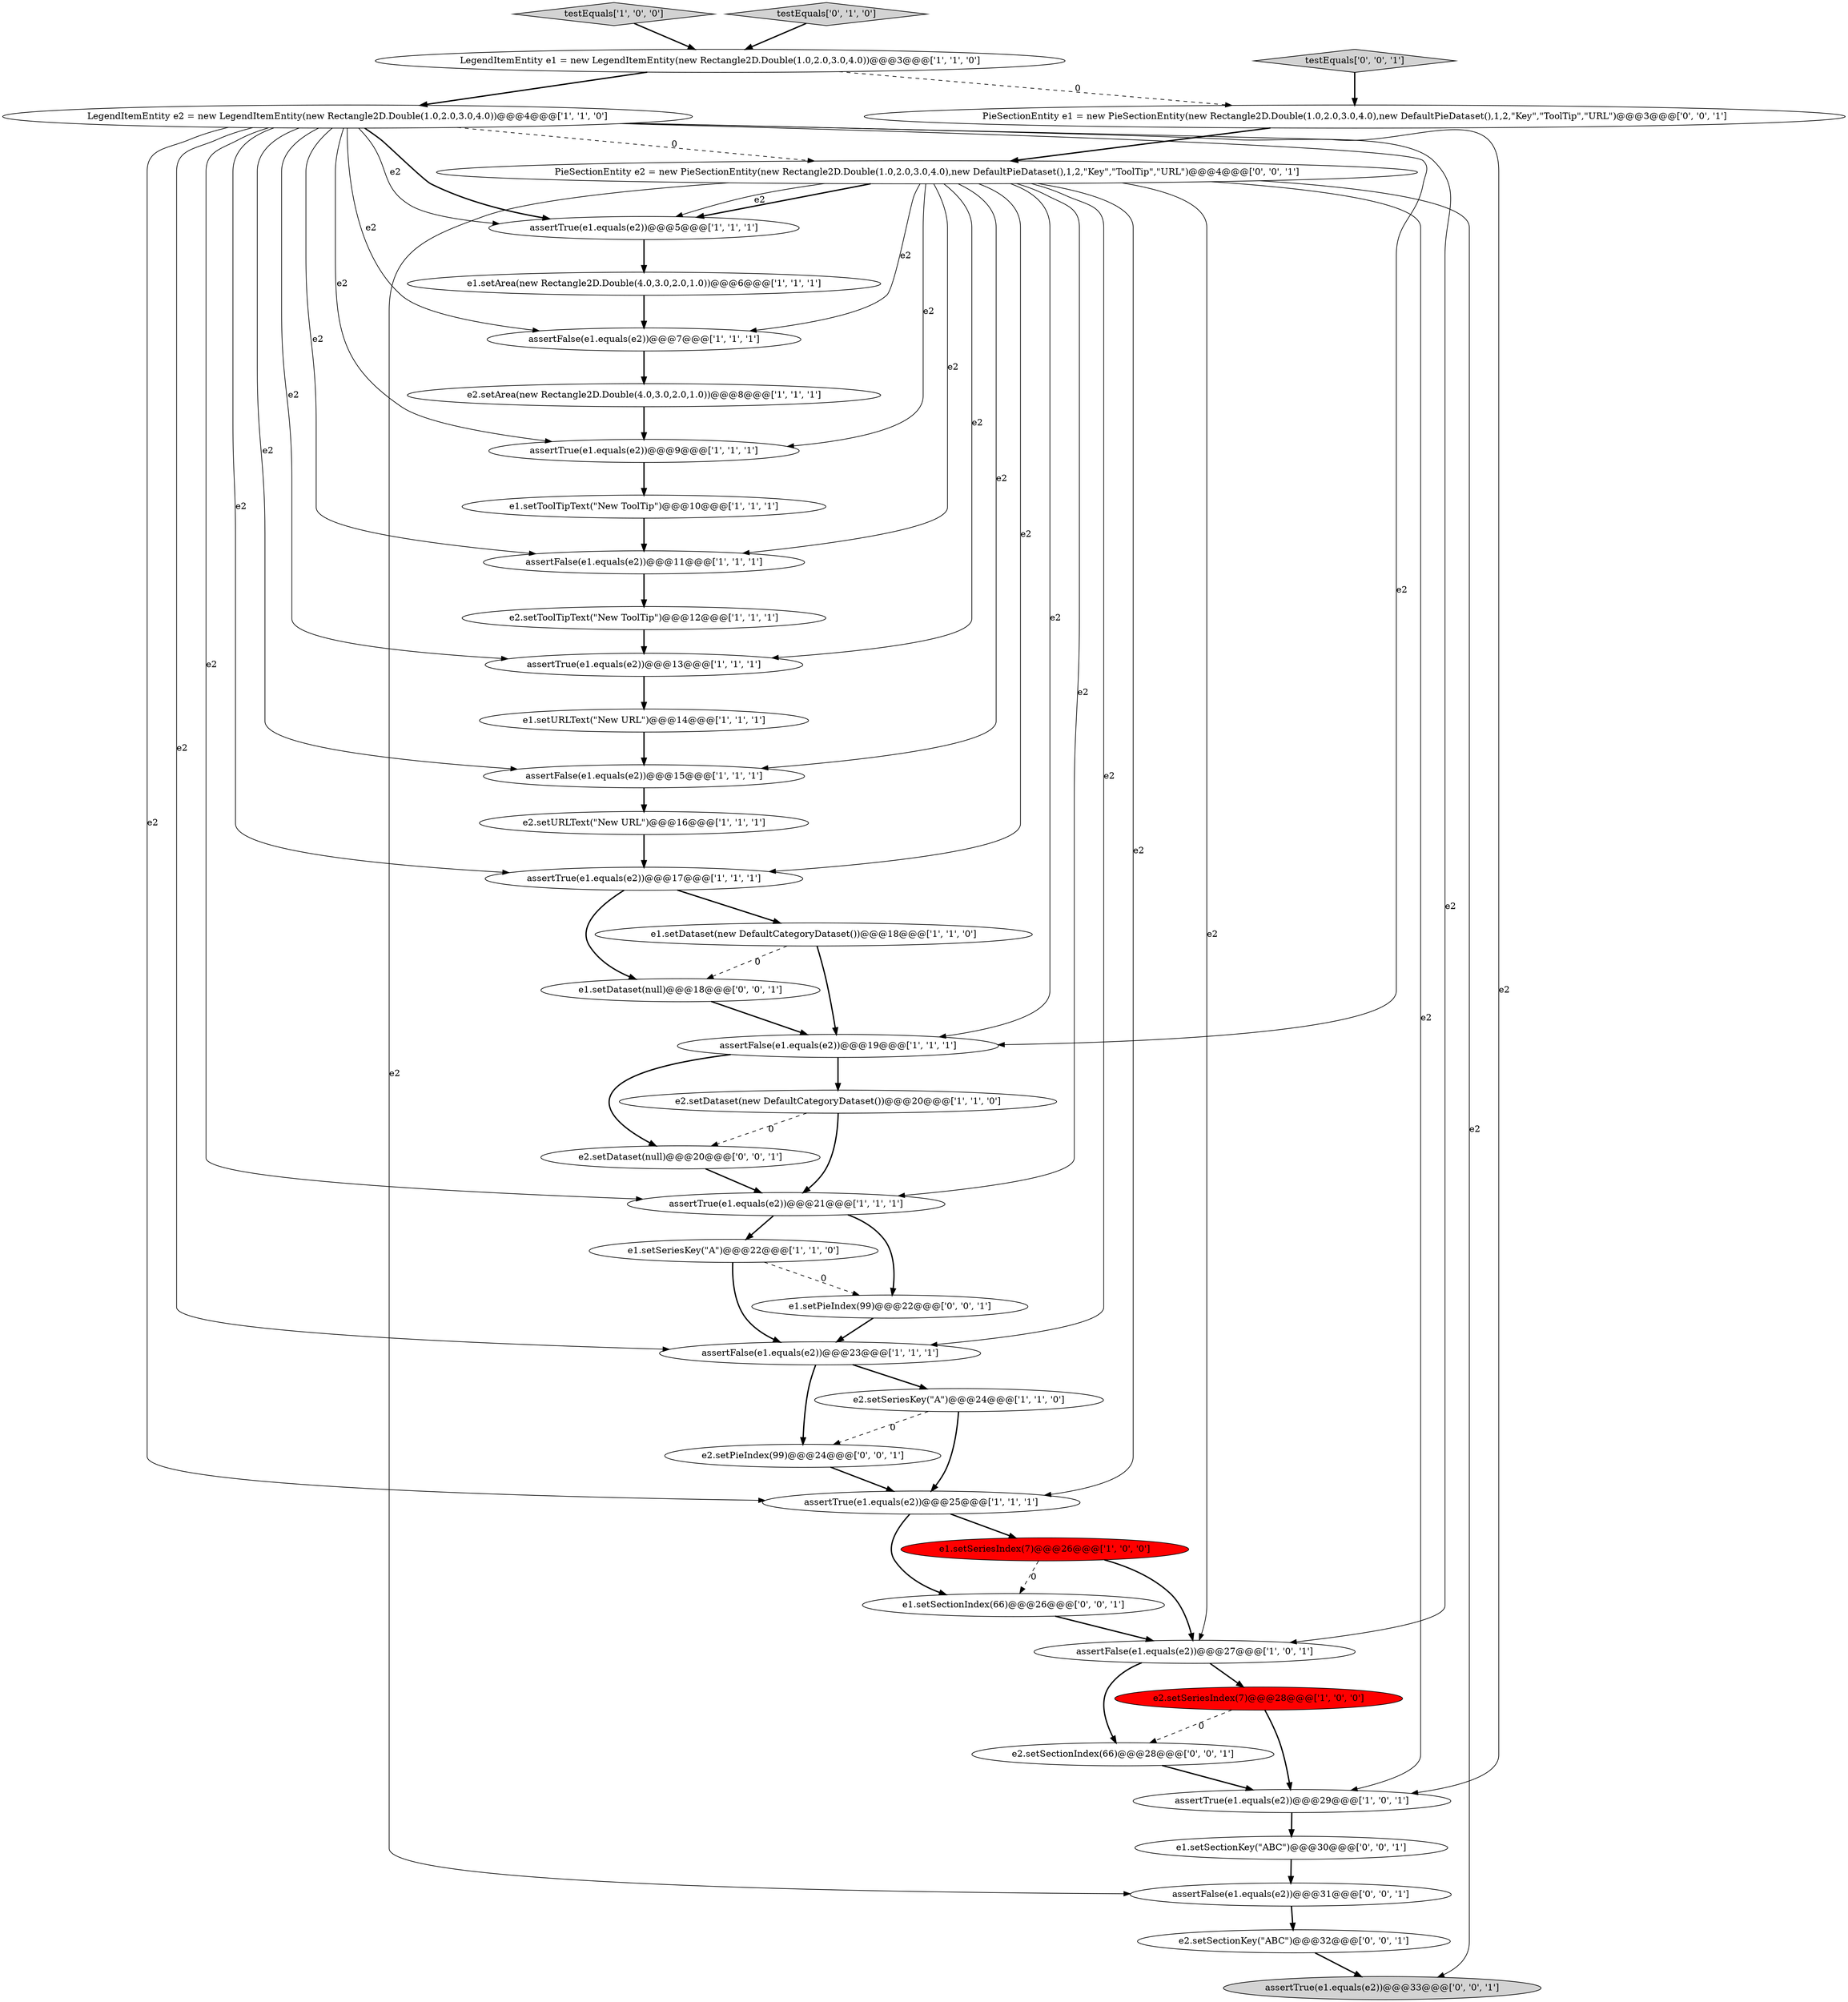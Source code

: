 digraph {
16 [style = filled, label = "assertFalse(e1.equals(e2))@@@7@@@['1', '1', '1']", fillcolor = white, shape = ellipse image = "AAA0AAABBB1BBB"];
1 [style = filled, label = "e1.setSeriesIndex(7)@@@26@@@['1', '0', '0']", fillcolor = red, shape = ellipse image = "AAA1AAABBB1BBB"];
9 [style = filled, label = "e1.setArea(new Rectangle2D.Double(4.0,3.0,2.0,1.0))@@@6@@@['1', '1', '1']", fillcolor = white, shape = ellipse image = "AAA0AAABBB1BBB"];
30 [style = filled, label = "e2.setSectionKey(\"ABC\")@@@32@@@['0', '0', '1']", fillcolor = white, shape = ellipse image = "AAA0AAABBB3BBB"];
8 [style = filled, label = "e1.setToolTipText(\"New ToolTip\")@@@10@@@['1', '1', '1']", fillcolor = white, shape = ellipse image = "AAA0AAABBB1BBB"];
20 [style = filled, label = "assertTrue(e1.equals(e2))@@@21@@@['1', '1', '1']", fillcolor = white, shape = ellipse image = "AAA0AAABBB1BBB"];
4 [style = filled, label = "e1.setDataset(new DefaultCategoryDataset())@@@18@@@['1', '1', '0']", fillcolor = white, shape = ellipse image = "AAA0AAABBB1BBB"];
41 [style = filled, label = "assertTrue(e1.equals(e2))@@@33@@@['0', '0', '1']", fillcolor = lightgray, shape = ellipse image = "AAA0AAABBB3BBB"];
23 [style = filled, label = "e2.setArea(new Rectangle2D.Double(4.0,3.0,2.0,1.0))@@@8@@@['1', '1', '1']", fillcolor = white, shape = ellipse image = "AAA0AAABBB1BBB"];
26 [style = filled, label = "e1.setURLText(\"New URL\")@@@14@@@['1', '1', '1']", fillcolor = white, shape = ellipse image = "AAA0AAABBB1BBB"];
18 [style = filled, label = "e2.setDataset(new DefaultCategoryDataset())@@@20@@@['1', '1', '0']", fillcolor = white, shape = ellipse image = "AAA0AAABBB1BBB"];
6 [style = filled, label = "e2.setSeriesIndex(7)@@@28@@@['1', '0', '0']", fillcolor = red, shape = ellipse image = "AAA1AAABBB1BBB"];
0 [style = filled, label = "assertTrue(e1.equals(e2))@@@13@@@['1', '1', '1']", fillcolor = white, shape = ellipse image = "AAA0AAABBB1BBB"];
21 [style = filled, label = "assertFalse(e1.equals(e2))@@@11@@@['1', '1', '1']", fillcolor = white, shape = ellipse image = "AAA0AAABBB1BBB"];
10 [style = filled, label = "assertTrue(e1.equals(e2))@@@25@@@['1', '1', '1']", fillcolor = white, shape = ellipse image = "AAA0AAABBB1BBB"];
22 [style = filled, label = "assertFalse(e1.equals(e2))@@@19@@@['1', '1', '1']", fillcolor = white, shape = ellipse image = "AAA0AAABBB1BBB"];
19 [style = filled, label = "assertTrue(e1.equals(e2))@@@29@@@['1', '0', '1']", fillcolor = white, shape = ellipse image = "AAA0AAABBB1BBB"];
31 [style = filled, label = "e2.setDataset(null)@@@20@@@['0', '0', '1']", fillcolor = white, shape = ellipse image = "AAA0AAABBB3BBB"];
13 [style = filled, label = "e1.setSeriesKey(\"A\")@@@22@@@['1', '1', '0']", fillcolor = white, shape = ellipse image = "AAA0AAABBB1BBB"];
40 [style = filled, label = "e2.setPieIndex(99)@@@24@@@['0', '0', '1']", fillcolor = white, shape = ellipse image = "AAA0AAABBB3BBB"];
36 [style = filled, label = "testEquals['0', '0', '1']", fillcolor = lightgray, shape = diamond image = "AAA0AAABBB3BBB"];
15 [style = filled, label = "testEquals['1', '0', '0']", fillcolor = lightgray, shape = diamond image = "AAA0AAABBB1BBB"];
3 [style = filled, label = "e2.setToolTipText(\"New ToolTip\")@@@12@@@['1', '1', '1']", fillcolor = white, shape = ellipse image = "AAA0AAABBB1BBB"];
35 [style = filled, label = "e2.setSectionIndex(66)@@@28@@@['0', '0', '1']", fillcolor = white, shape = ellipse image = "AAA0AAABBB3BBB"];
24 [style = filled, label = "LegendItemEntity e1 = new LegendItemEntity(new Rectangle2D.Double(1.0,2.0,3.0,4.0))@@@3@@@['1', '1', '0']", fillcolor = white, shape = ellipse image = "AAA0AAABBB1BBB"];
28 [style = filled, label = "testEquals['0', '1', '0']", fillcolor = lightgray, shape = diamond image = "AAA0AAABBB2BBB"];
37 [style = filled, label = "e1.setDataset(null)@@@18@@@['0', '0', '1']", fillcolor = white, shape = ellipse image = "AAA0AAABBB3BBB"];
34 [style = filled, label = "PieSectionEntity e2 = new PieSectionEntity(new Rectangle2D.Double(1.0,2.0,3.0,4.0),new DefaultPieDataset(),1,2,\"Key\",\"ToolTip\",\"URL\")@@@4@@@['0', '0', '1']", fillcolor = white, shape = ellipse image = "AAA0AAABBB3BBB"];
25 [style = filled, label = "e2.setURLText(\"New URL\")@@@16@@@['1', '1', '1']", fillcolor = white, shape = ellipse image = "AAA0AAABBB1BBB"];
33 [style = filled, label = "e1.setSectionIndex(66)@@@26@@@['0', '0', '1']", fillcolor = white, shape = ellipse image = "AAA0AAABBB3BBB"];
7 [style = filled, label = "assertTrue(e1.equals(e2))@@@9@@@['1', '1', '1']", fillcolor = white, shape = ellipse image = "AAA0AAABBB1BBB"];
14 [style = filled, label = "LegendItemEntity e2 = new LegendItemEntity(new Rectangle2D.Double(1.0,2.0,3.0,4.0))@@@4@@@['1', '1', '0']", fillcolor = white, shape = ellipse image = "AAA0AAABBB1BBB"];
39 [style = filled, label = "PieSectionEntity e1 = new PieSectionEntity(new Rectangle2D.Double(1.0,2.0,3.0,4.0),new DefaultPieDataset(),1,2,\"Key\",\"ToolTip\",\"URL\")@@@3@@@['0', '0', '1']", fillcolor = white, shape = ellipse image = "AAA0AAABBB3BBB"];
29 [style = filled, label = "assertFalse(e1.equals(e2))@@@31@@@['0', '0', '1']", fillcolor = white, shape = ellipse image = "AAA0AAABBB3BBB"];
32 [style = filled, label = "e1.setSectionKey(\"ABC\")@@@30@@@['0', '0', '1']", fillcolor = white, shape = ellipse image = "AAA0AAABBB3BBB"];
38 [style = filled, label = "e1.setPieIndex(99)@@@22@@@['0', '0', '1']", fillcolor = white, shape = ellipse image = "AAA0AAABBB3BBB"];
5 [style = filled, label = "assertTrue(e1.equals(e2))@@@5@@@['1', '1', '1']", fillcolor = white, shape = ellipse image = "AAA0AAABBB1BBB"];
17 [style = filled, label = "assertFalse(e1.equals(e2))@@@27@@@['1', '0', '1']", fillcolor = white, shape = ellipse image = "AAA0AAABBB1BBB"];
2 [style = filled, label = "assertTrue(e1.equals(e2))@@@17@@@['1', '1', '1']", fillcolor = white, shape = ellipse image = "AAA0AAABBB1BBB"];
12 [style = filled, label = "assertFalse(e1.equals(e2))@@@23@@@['1', '1', '1']", fillcolor = white, shape = ellipse image = "AAA0AAABBB1BBB"];
27 [style = filled, label = "e2.setSeriesKey(\"A\")@@@24@@@['1', '1', '0']", fillcolor = white, shape = ellipse image = "AAA0AAABBB1BBB"];
11 [style = filled, label = "assertFalse(e1.equals(e2))@@@15@@@['1', '1', '1']", fillcolor = white, shape = ellipse image = "AAA0AAABBB1BBB"];
14->20 [style = solid, label="e2"];
40->10 [style = bold, label=""];
34->11 [style = solid, label="e2"];
34->2 [style = solid, label="e2"];
1->33 [style = dashed, label="0"];
14->16 [style = solid, label="e2"];
30->41 [style = bold, label=""];
20->13 [style = bold, label=""];
14->19 [style = solid, label="e2"];
0->26 [style = bold, label=""];
34->21 [style = solid, label="e2"];
34->17 [style = solid, label="e2"];
5->9 [style = bold, label=""];
29->30 [style = bold, label=""];
17->6 [style = bold, label=""];
14->21 [style = solid, label="e2"];
14->17 [style = solid, label="e2"];
34->5 [style = bold, label=""];
34->29 [style = solid, label="e2"];
14->34 [style = dashed, label="0"];
39->34 [style = bold, label=""];
33->17 [style = bold, label=""];
14->11 [style = solid, label="e2"];
14->5 [style = solid, label="e2"];
34->12 [style = solid, label="e2"];
35->19 [style = bold, label=""];
14->0 [style = solid, label="e2"];
22->31 [style = bold, label=""];
38->12 [style = bold, label=""];
6->19 [style = bold, label=""];
16->23 [style = bold, label=""];
20->38 [style = bold, label=""];
13->38 [style = dashed, label="0"];
7->8 [style = bold, label=""];
24->39 [style = dashed, label="0"];
2->4 [style = bold, label=""];
25->2 [style = bold, label=""];
26->11 [style = bold, label=""];
9->16 [style = bold, label=""];
3->0 [style = bold, label=""];
36->39 [style = bold, label=""];
1->17 [style = bold, label=""];
24->14 [style = bold, label=""];
34->7 [style = solid, label="e2"];
34->10 [style = solid, label="e2"];
32->29 [style = bold, label=""];
6->35 [style = dashed, label="0"];
34->19 [style = solid, label="e2"];
18->20 [style = bold, label=""];
37->22 [style = bold, label=""];
12->40 [style = bold, label=""];
22->18 [style = bold, label=""];
14->10 [style = solid, label="e2"];
13->12 [style = bold, label=""];
19->32 [style = bold, label=""];
14->12 [style = solid, label="e2"];
14->7 [style = solid, label="e2"];
34->16 [style = solid, label="e2"];
15->24 [style = bold, label=""];
27->10 [style = bold, label=""];
8->21 [style = bold, label=""];
28->24 [style = bold, label=""];
34->20 [style = solid, label="e2"];
10->33 [style = bold, label=""];
23->7 [style = bold, label=""];
34->5 [style = solid, label="e2"];
14->2 [style = solid, label="e2"];
2->37 [style = bold, label=""];
31->20 [style = bold, label=""];
14->22 [style = solid, label="e2"];
10->1 [style = bold, label=""];
34->41 [style = solid, label="e2"];
4->37 [style = dashed, label="0"];
18->31 [style = dashed, label="0"];
12->27 [style = bold, label=""];
4->22 [style = bold, label=""];
34->22 [style = solid, label="e2"];
27->40 [style = dashed, label="0"];
34->0 [style = solid, label="e2"];
11->25 [style = bold, label=""];
21->3 [style = bold, label=""];
14->5 [style = bold, label=""];
17->35 [style = bold, label=""];
}
